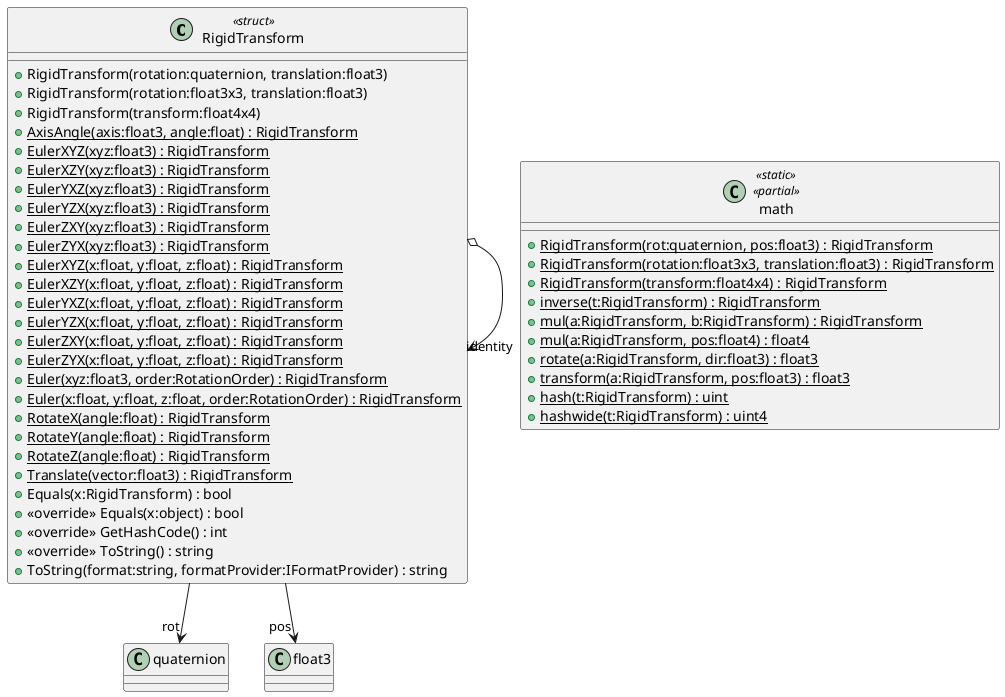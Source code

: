 @startuml
class RigidTransform <<struct>> {
    + RigidTransform(rotation:quaternion, translation:float3)
    + RigidTransform(rotation:float3x3, translation:float3)
    + RigidTransform(transform:float4x4)
    + {static} AxisAngle(axis:float3, angle:float) : RigidTransform
    + {static} EulerXYZ(xyz:float3) : RigidTransform
    + {static} EulerXZY(xyz:float3) : RigidTransform
    + {static} EulerYXZ(xyz:float3) : RigidTransform
    + {static} EulerYZX(xyz:float3) : RigidTransform
    + {static} EulerZXY(xyz:float3) : RigidTransform
    + {static} EulerZYX(xyz:float3) : RigidTransform
    + {static} EulerXYZ(x:float, y:float, z:float) : RigidTransform
    + {static} EulerXZY(x:float, y:float, z:float) : RigidTransform
    + {static} EulerYXZ(x:float, y:float, z:float) : RigidTransform
    + {static} EulerYZX(x:float, y:float, z:float) : RigidTransform
    + {static} EulerZXY(x:float, y:float, z:float) : RigidTransform
    + {static} EulerZYX(x:float, y:float, z:float) : RigidTransform
    + {static} Euler(xyz:float3, order:RotationOrder) : RigidTransform
    + {static} Euler(x:float, y:float, z:float, order:RotationOrder) : RigidTransform
    + {static} RotateX(angle:float) : RigidTransform
    + {static} RotateY(angle:float) : RigidTransform
    + {static} RotateZ(angle:float) : RigidTransform
    + {static} Translate(vector:float3) : RigidTransform
    + Equals(x:RigidTransform) : bool
    + <<override>> Equals(x:object) : bool
    + <<override>> GetHashCode() : int
    + <<override>> ToString() : string
    + ToString(format:string, formatProvider:IFormatProvider) : string
}
class math <<static>> <<partial>> {
    + {static} RigidTransform(rot:quaternion, pos:float3) : RigidTransform
    + {static} RigidTransform(rotation:float3x3, translation:float3) : RigidTransform
    + {static} RigidTransform(transform:float4x4) : RigidTransform
    + {static} inverse(t:RigidTransform) : RigidTransform
    + {static} mul(a:RigidTransform, b:RigidTransform) : RigidTransform
    + {static} mul(a:RigidTransform, pos:float4) : float4
    + {static} rotate(a:RigidTransform, dir:float3) : float3
    + {static} transform(a:RigidTransform, pos:float3) : float3
    + {static} hash(t:RigidTransform) : uint
    + {static} hashwide(t:RigidTransform) : uint4
}
RigidTransform --> "rot" quaternion
RigidTransform --> "pos" float3
RigidTransform o-> "identity" RigidTransform
@enduml
